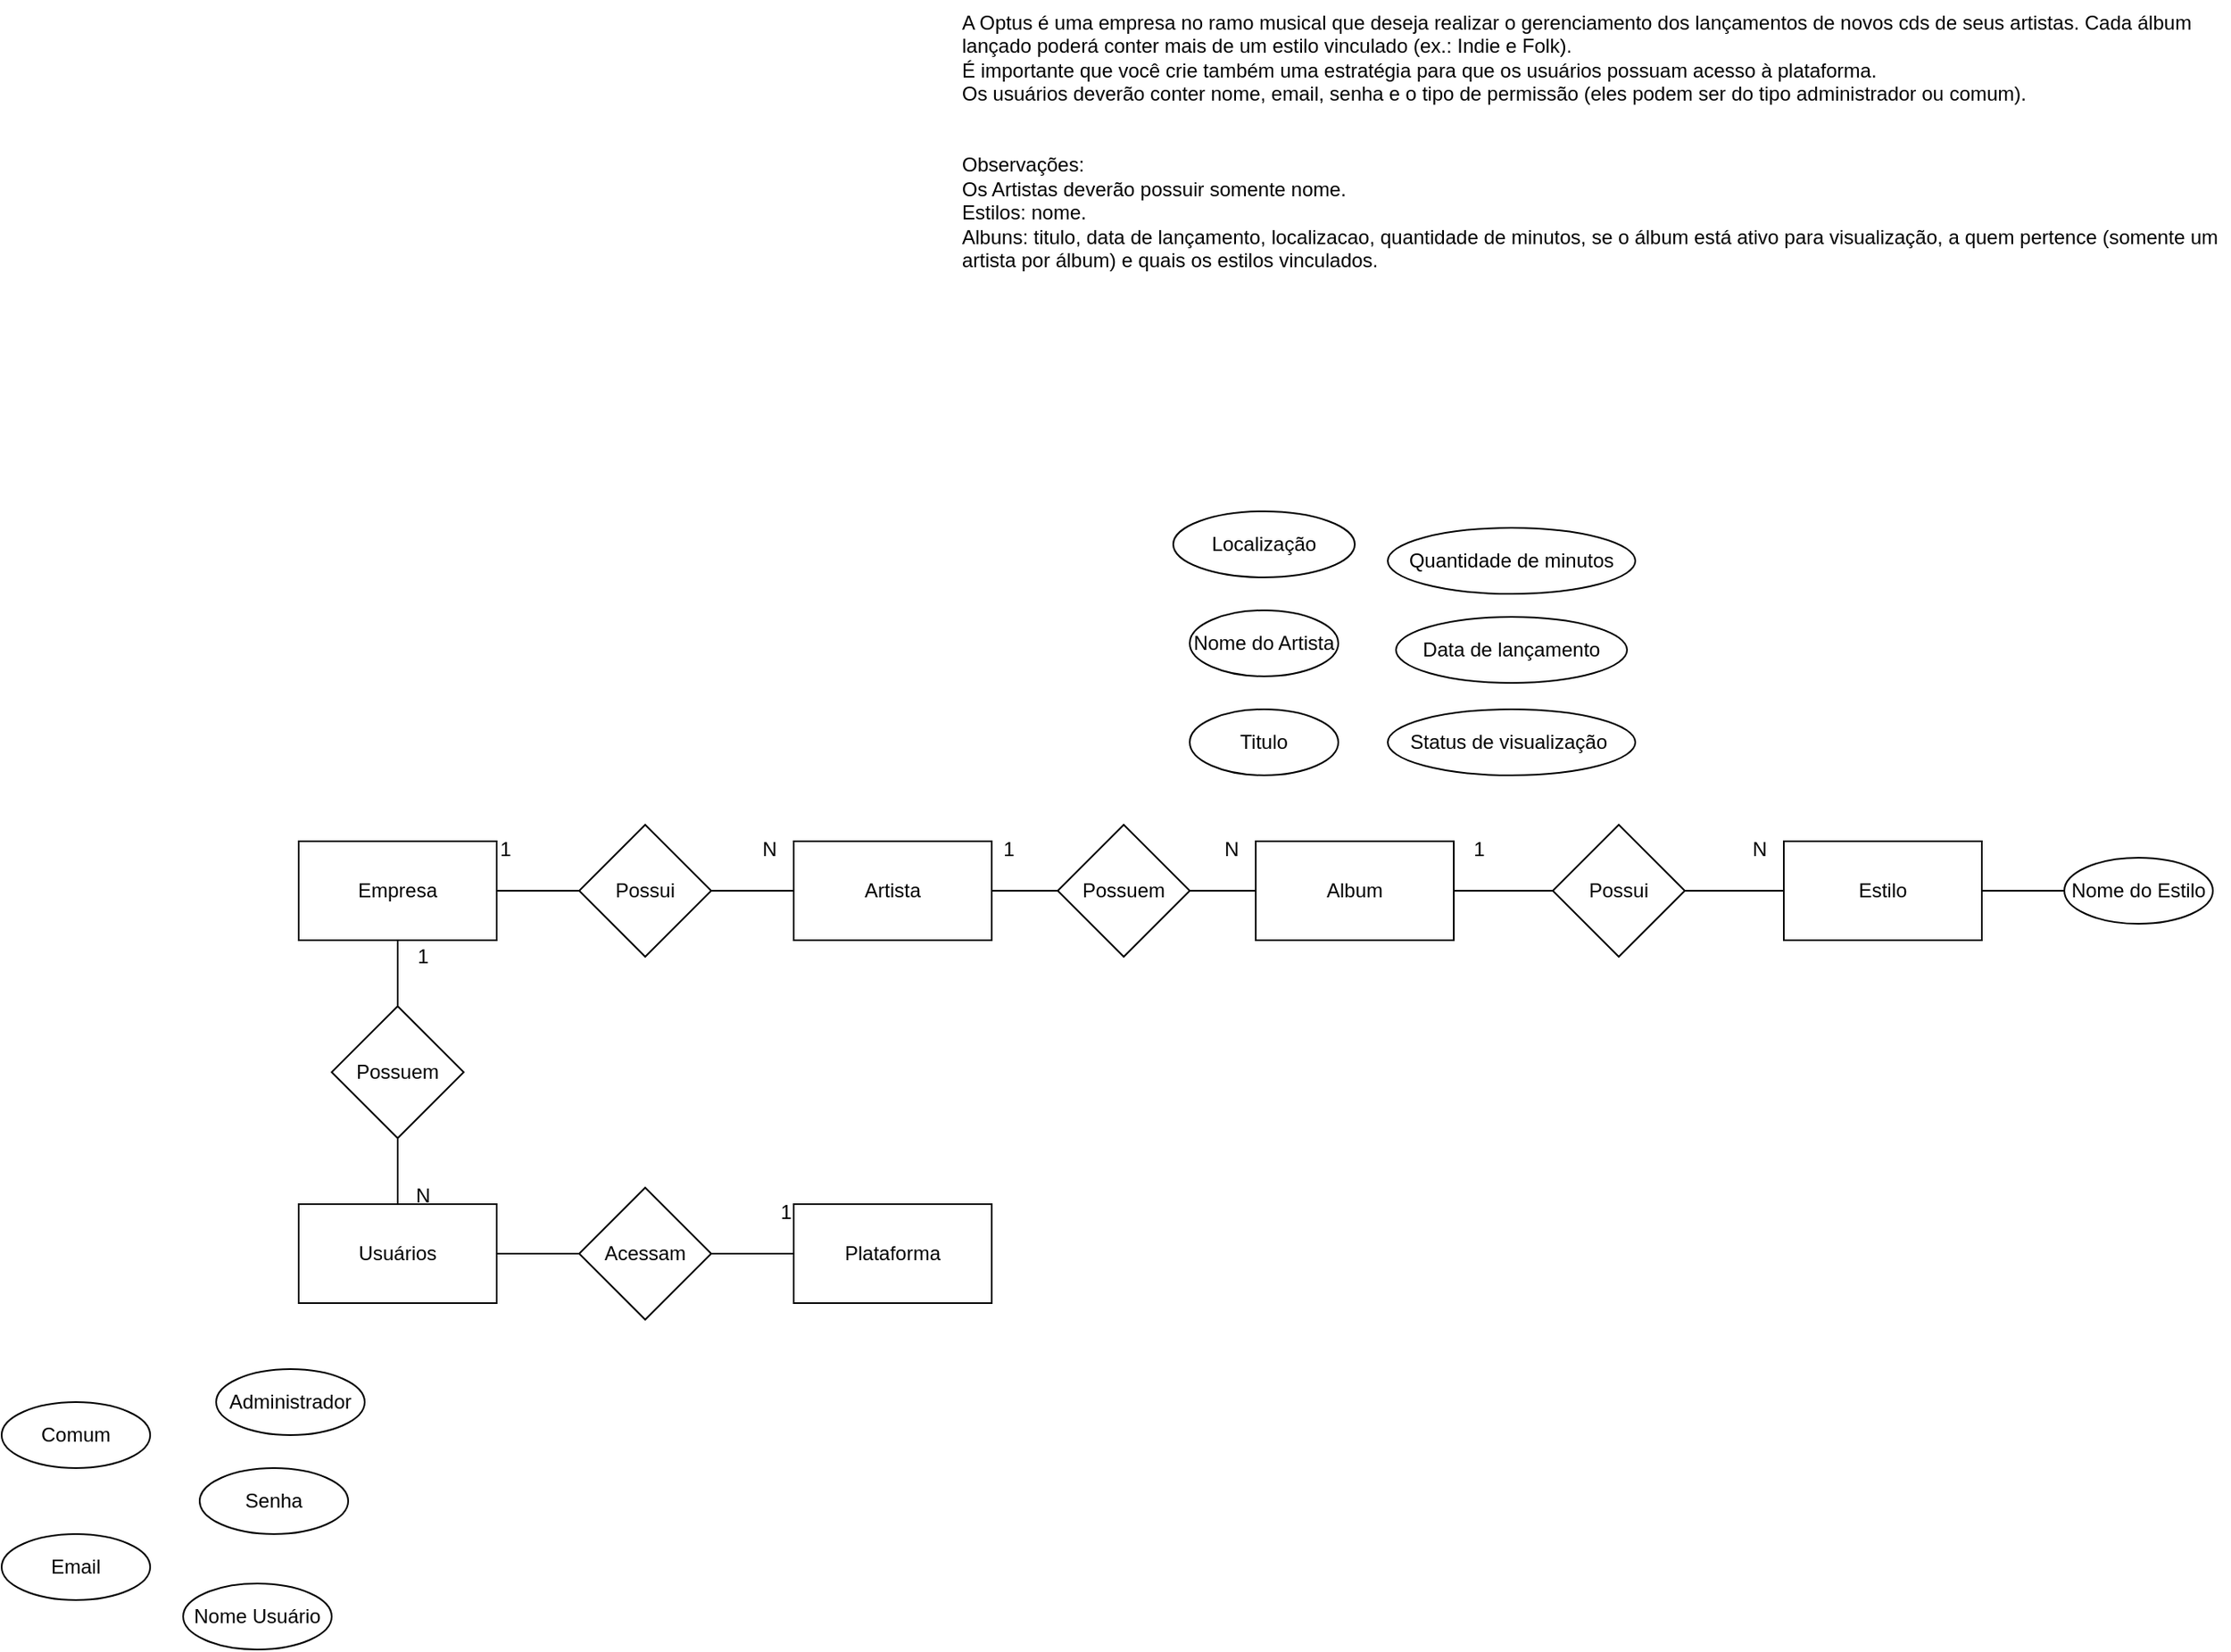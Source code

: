 <mxfile version="21.6.5" type="device">
  <diagram name="Página-1" id="L7o83cO6X59fyJ4guWWG">
    <mxGraphModel dx="1702" dy="443" grid="1" gridSize="10" guides="1" tooltips="1" connect="1" arrows="1" fold="1" page="1" pageScale="1" pageWidth="827" pageHeight="1169" math="0" shadow="0">
      <root>
        <mxCell id="0" />
        <mxCell id="1" parent="0" />
        <mxCell id="RIskKDjq8a4CKVhH7p-r-1" value="A Optus é uma empresa no ramo musical que deseja realizar o gerenciamento dos lançamentos de novos cds de seus artistas. Cada álbum lançado poderá conter mais de um estilo vinculado (ex.: Indie e Folk).&#xa;É importante que você crie também uma estratégia para que os usuários possuam acesso à plataforma.&#xa;Os usuários deverão conter nome, email, senha e o tipo de permissão (eles podem ser do tipo administrador ou comum).&#xa;&#xa;&#xa;Observações:&#xa;Os Artistas deverão possuir somente nome.&#xa;Estilos: nome.&#xa;Albuns: titulo, data de lançamento, localizacao, quantidade de minutos, se o álbum está ativo para visualização, a quem pertence (somente um artista por álbum) e quais os estilos vinculados." style="text;whiteSpace=wrap;" parent="1" vertex="1">
          <mxGeometry x="20" y="20" width="770" height="230" as="geometry" />
        </mxCell>
        <mxCell id="EiSZjFL5U0Ji5nQXhiiI-16" style="edgeStyle=orthogonalEdgeStyle;rounded=0;orthogonalLoop=1;jettySize=auto;html=1;endArrow=none;endFill=0;" edge="1" parent="1" source="RIskKDjq8a4CKVhH7p-r-2" target="EiSZjFL5U0Ji5nQXhiiI-9">
          <mxGeometry relative="1" as="geometry" />
        </mxCell>
        <mxCell id="EiSZjFL5U0Ji5nQXhiiI-20" style="edgeStyle=orthogonalEdgeStyle;rounded=0;orthogonalLoop=1;jettySize=auto;html=1;entryX=0;entryY=0.5;entryDx=0;entryDy=0;endArrow=none;endFill=0;" edge="1" parent="1" source="RIskKDjq8a4CKVhH7p-r-2" target="EiSZjFL5U0Ji5nQXhiiI-7">
          <mxGeometry relative="1" as="geometry" />
        </mxCell>
        <mxCell id="RIskKDjq8a4CKVhH7p-r-2" value="Empresa" style="rounded=0;whiteSpace=wrap;html=1;" parent="1" vertex="1">
          <mxGeometry x="-380" y="530" width="120" height="60" as="geometry" />
        </mxCell>
        <mxCell id="EiSZjFL5U0Ji5nQXhiiI-24" style="edgeStyle=orthogonalEdgeStyle;rounded=0;orthogonalLoop=1;jettySize=auto;html=1;entryX=0;entryY=0.5;entryDx=0;entryDy=0;endArrow=none;endFill=0;" edge="1" parent="1" source="RIskKDjq8a4CKVhH7p-r-3" target="EiSZjFL5U0Ji5nQXhiiI-12">
          <mxGeometry relative="1" as="geometry" />
        </mxCell>
        <mxCell id="RIskKDjq8a4CKVhH7p-r-3" value="Album" style="rounded=0;whiteSpace=wrap;html=1;" parent="1" vertex="1">
          <mxGeometry x="200" y="530" width="120" height="60" as="geometry" />
        </mxCell>
        <mxCell id="EiSZjFL5U0Ji5nQXhiiI-18" style="edgeStyle=orthogonalEdgeStyle;rounded=0;orthogonalLoop=1;jettySize=auto;html=1;entryX=0;entryY=0.5;entryDx=0;entryDy=0;endArrow=none;endFill=0;" edge="1" parent="1" source="RIskKDjq8a4CKVhH7p-r-7" target="EiSZjFL5U0Ji5nQXhiiI-10">
          <mxGeometry relative="1" as="geometry" />
        </mxCell>
        <mxCell id="RIskKDjq8a4CKVhH7p-r-7" value="Usuários" style="rounded=0;whiteSpace=wrap;html=1;" parent="1" vertex="1">
          <mxGeometry x="-380" y="750" width="120" height="60" as="geometry" />
        </mxCell>
        <mxCell id="EiSZjFL5U0Ji5nQXhiiI-22" style="edgeStyle=orthogonalEdgeStyle;rounded=0;orthogonalLoop=1;jettySize=auto;html=1;entryX=0;entryY=0.5;entryDx=0;entryDy=0;endArrow=none;endFill=0;" edge="1" parent="1" source="RIskKDjq8a4CKVhH7p-r-8" target="EiSZjFL5U0Ji5nQXhiiI-11">
          <mxGeometry relative="1" as="geometry" />
        </mxCell>
        <mxCell id="RIskKDjq8a4CKVhH7p-r-8" value="Artista" style="rounded=0;whiteSpace=wrap;html=1;" parent="1" vertex="1">
          <mxGeometry x="-80" y="530" width="120" height="60" as="geometry" />
        </mxCell>
        <mxCell id="EiSZjFL5U0Ji5nQXhiiI-26" style="edgeStyle=orthogonalEdgeStyle;rounded=0;orthogonalLoop=1;jettySize=auto;html=1;entryX=0;entryY=0.5;entryDx=0;entryDy=0;endArrow=none;endFill=0;" edge="1" parent="1" source="RIskKDjq8a4CKVhH7p-r-9" target="RIskKDjq8a4CKVhH7p-r-16">
          <mxGeometry relative="1" as="geometry" />
        </mxCell>
        <mxCell id="RIskKDjq8a4CKVhH7p-r-9" value="Estilo" style="rounded=0;whiteSpace=wrap;html=1;" parent="1" vertex="1">
          <mxGeometry x="520" y="530" width="120" height="60" as="geometry" />
        </mxCell>
        <mxCell id="RIskKDjq8a4CKVhH7p-r-12" value="Status de visualização&amp;nbsp;" style="ellipse;whiteSpace=wrap;html=1;" parent="1" vertex="1">
          <mxGeometry x="280" y="450" width="150" height="40" as="geometry" />
        </mxCell>
        <mxCell id="RIskKDjq8a4CKVhH7p-r-13" value="Titulo" style="ellipse;whiteSpace=wrap;html=1;" parent="1" vertex="1">
          <mxGeometry x="160" y="450" width="90" height="40" as="geometry" />
        </mxCell>
        <mxCell id="RIskKDjq8a4CKVhH7p-r-14" value="Data de lançamento" style="ellipse;whiteSpace=wrap;html=1;" parent="1" vertex="1">
          <mxGeometry x="285" y="394" width="140" height="40" as="geometry" />
        </mxCell>
        <mxCell id="RIskKDjq8a4CKVhH7p-r-16" value="Nome do Estilo" style="ellipse;whiteSpace=wrap;html=1;" parent="1" vertex="1">
          <mxGeometry x="690" y="540" width="90" height="40" as="geometry" />
        </mxCell>
        <mxCell id="RIskKDjq8a4CKVhH7p-r-18" value="Nome do Artista" style="ellipse;whiteSpace=wrap;html=1;" parent="1" vertex="1">
          <mxGeometry x="160" y="390" width="90" height="40" as="geometry" />
        </mxCell>
        <mxCell id="EiSZjFL5U0Ji5nQXhiiI-1" value="Plataforma" style="rounded=0;whiteSpace=wrap;html=1;" vertex="1" parent="1">
          <mxGeometry x="-80" y="750" width="120" height="60" as="geometry" />
        </mxCell>
        <mxCell id="EiSZjFL5U0Ji5nQXhiiI-3" value="Email" style="ellipse;whiteSpace=wrap;html=1;" vertex="1" parent="1">
          <mxGeometry x="-560" y="950" width="90" height="40" as="geometry" />
        </mxCell>
        <mxCell id="EiSZjFL5U0Ji5nQXhiiI-4" value="Senha" style="ellipse;whiteSpace=wrap;html=1;" vertex="1" parent="1">
          <mxGeometry x="-440" y="910" width="90" height="40" as="geometry" />
        </mxCell>
        <mxCell id="EiSZjFL5U0Ji5nQXhiiI-5" value="Administrador" style="ellipse;whiteSpace=wrap;html=1;" vertex="1" parent="1">
          <mxGeometry x="-430" y="850" width="90" height="40" as="geometry" />
        </mxCell>
        <mxCell id="EiSZjFL5U0Ji5nQXhiiI-6" value="Comum" style="ellipse;whiteSpace=wrap;html=1;" vertex="1" parent="1">
          <mxGeometry x="-560" y="870" width="90" height="40" as="geometry" />
        </mxCell>
        <mxCell id="EiSZjFL5U0Ji5nQXhiiI-21" style="edgeStyle=orthogonalEdgeStyle;rounded=0;orthogonalLoop=1;jettySize=auto;html=1;endArrow=none;endFill=0;" edge="1" parent="1" source="EiSZjFL5U0Ji5nQXhiiI-7" target="RIskKDjq8a4CKVhH7p-r-8">
          <mxGeometry relative="1" as="geometry" />
        </mxCell>
        <mxCell id="EiSZjFL5U0Ji5nQXhiiI-7" value="Possui" style="rhombus;whiteSpace=wrap;html=1;" vertex="1" parent="1">
          <mxGeometry x="-210" y="520" width="80" height="80" as="geometry" />
        </mxCell>
        <mxCell id="EiSZjFL5U0Ji5nQXhiiI-17" style="edgeStyle=orthogonalEdgeStyle;rounded=0;orthogonalLoop=1;jettySize=auto;html=1;endArrow=none;endFill=0;" edge="1" parent="1" source="EiSZjFL5U0Ji5nQXhiiI-9" target="RIskKDjq8a4CKVhH7p-r-7">
          <mxGeometry relative="1" as="geometry" />
        </mxCell>
        <mxCell id="EiSZjFL5U0Ji5nQXhiiI-9" value="Possuem" style="rhombus;whiteSpace=wrap;html=1;" vertex="1" parent="1">
          <mxGeometry x="-360" y="630" width="80" height="80" as="geometry" />
        </mxCell>
        <mxCell id="EiSZjFL5U0Ji5nQXhiiI-19" style="edgeStyle=orthogonalEdgeStyle;rounded=0;orthogonalLoop=1;jettySize=auto;html=1;endArrow=none;endFill=0;" edge="1" parent="1" source="EiSZjFL5U0Ji5nQXhiiI-10" target="EiSZjFL5U0Ji5nQXhiiI-1">
          <mxGeometry relative="1" as="geometry" />
        </mxCell>
        <mxCell id="EiSZjFL5U0Ji5nQXhiiI-10" value="Acessam" style="rhombus;whiteSpace=wrap;html=1;" vertex="1" parent="1">
          <mxGeometry x="-210" y="740" width="80" height="80" as="geometry" />
        </mxCell>
        <mxCell id="EiSZjFL5U0Ji5nQXhiiI-23" style="edgeStyle=orthogonalEdgeStyle;rounded=0;orthogonalLoop=1;jettySize=auto;html=1;entryX=0;entryY=0.5;entryDx=0;entryDy=0;endArrow=none;endFill=0;" edge="1" parent="1" source="EiSZjFL5U0Ji5nQXhiiI-11" target="RIskKDjq8a4CKVhH7p-r-3">
          <mxGeometry relative="1" as="geometry" />
        </mxCell>
        <mxCell id="EiSZjFL5U0Ji5nQXhiiI-11" value="Possuem" style="rhombus;whiteSpace=wrap;html=1;" vertex="1" parent="1">
          <mxGeometry x="80" y="520" width="80" height="80" as="geometry" />
        </mxCell>
        <mxCell id="EiSZjFL5U0Ji5nQXhiiI-25" style="edgeStyle=orthogonalEdgeStyle;rounded=0;orthogonalLoop=1;jettySize=auto;html=1;endArrow=none;endFill=0;" edge="1" parent="1" source="EiSZjFL5U0Ji5nQXhiiI-12" target="RIskKDjq8a4CKVhH7p-r-9">
          <mxGeometry relative="1" as="geometry" />
        </mxCell>
        <mxCell id="EiSZjFL5U0Ji5nQXhiiI-12" value="Possui" style="rhombus;whiteSpace=wrap;html=1;" vertex="1" parent="1">
          <mxGeometry x="380" y="520" width="80" height="80" as="geometry" />
        </mxCell>
        <mxCell id="EiSZjFL5U0Ji5nQXhiiI-13" value="Quantidade de minutos" style="ellipse;whiteSpace=wrap;html=1;" vertex="1" parent="1">
          <mxGeometry x="280" y="340" width="150" height="40" as="geometry" />
        </mxCell>
        <mxCell id="EiSZjFL5U0Ji5nQXhiiI-14" value="Nome Usuário" style="ellipse;whiteSpace=wrap;html=1;" vertex="1" parent="1">
          <mxGeometry x="-450" y="980" width="90" height="40" as="geometry" />
        </mxCell>
        <mxCell id="EiSZjFL5U0Ji5nQXhiiI-15" value="Localização" style="ellipse;whiteSpace=wrap;html=1;" vertex="1" parent="1">
          <mxGeometry x="150" y="330" width="110" height="40" as="geometry" />
        </mxCell>
        <mxCell id="EiSZjFL5U0Ji5nQXhiiI-27" value="1" style="text;html=1;align=center;verticalAlign=middle;resizable=0;points=[];autosize=1;strokeColor=none;fillColor=none;" vertex="1" parent="1">
          <mxGeometry x="-270" y="520" width="30" height="30" as="geometry" />
        </mxCell>
        <mxCell id="EiSZjFL5U0Ji5nQXhiiI-28" value="N" style="text;html=1;align=center;verticalAlign=middle;resizable=0;points=[];autosize=1;strokeColor=none;fillColor=none;" vertex="1" parent="1">
          <mxGeometry x="-110" y="520" width="30" height="30" as="geometry" />
        </mxCell>
        <mxCell id="EiSZjFL5U0Ji5nQXhiiI-29" value="1" style="text;html=1;align=center;verticalAlign=middle;resizable=0;points=[];autosize=1;strokeColor=none;fillColor=none;" vertex="1" parent="1">
          <mxGeometry x="35" y="520" width="30" height="30" as="geometry" />
        </mxCell>
        <mxCell id="EiSZjFL5U0Ji5nQXhiiI-30" value="N" style="text;html=1;align=center;verticalAlign=middle;resizable=0;points=[];autosize=1;strokeColor=none;fillColor=none;" vertex="1" parent="1">
          <mxGeometry x="170" y="520" width="30" height="30" as="geometry" />
        </mxCell>
        <mxCell id="EiSZjFL5U0Ji5nQXhiiI-31" value="1" style="text;html=1;align=center;verticalAlign=middle;resizable=0;points=[];autosize=1;strokeColor=none;fillColor=none;" vertex="1" parent="1">
          <mxGeometry x="320" y="520" width="30" height="30" as="geometry" />
        </mxCell>
        <mxCell id="EiSZjFL5U0Ji5nQXhiiI-32" value="N" style="text;html=1;align=center;verticalAlign=middle;resizable=0;points=[];autosize=1;strokeColor=none;fillColor=none;" vertex="1" parent="1">
          <mxGeometry x="490" y="520" width="30" height="30" as="geometry" />
        </mxCell>
        <mxCell id="EiSZjFL5U0Ji5nQXhiiI-33" value="1" style="text;html=1;align=center;verticalAlign=middle;resizable=0;points=[];autosize=1;strokeColor=none;fillColor=none;" vertex="1" parent="1">
          <mxGeometry x="-320" y="585" width="30" height="30" as="geometry" />
        </mxCell>
        <mxCell id="EiSZjFL5U0Ji5nQXhiiI-34" value="N" style="text;html=1;align=center;verticalAlign=middle;resizable=0;points=[];autosize=1;strokeColor=none;fillColor=none;" vertex="1" parent="1">
          <mxGeometry x="-320" y="730" width="30" height="30" as="geometry" />
        </mxCell>
        <mxCell id="EiSZjFL5U0Ji5nQXhiiI-35" value="1" style="text;html=1;align=center;verticalAlign=middle;resizable=0;points=[];autosize=1;strokeColor=none;fillColor=none;" vertex="1" parent="1">
          <mxGeometry x="-100" y="740" width="30" height="30" as="geometry" />
        </mxCell>
      </root>
    </mxGraphModel>
  </diagram>
</mxfile>
